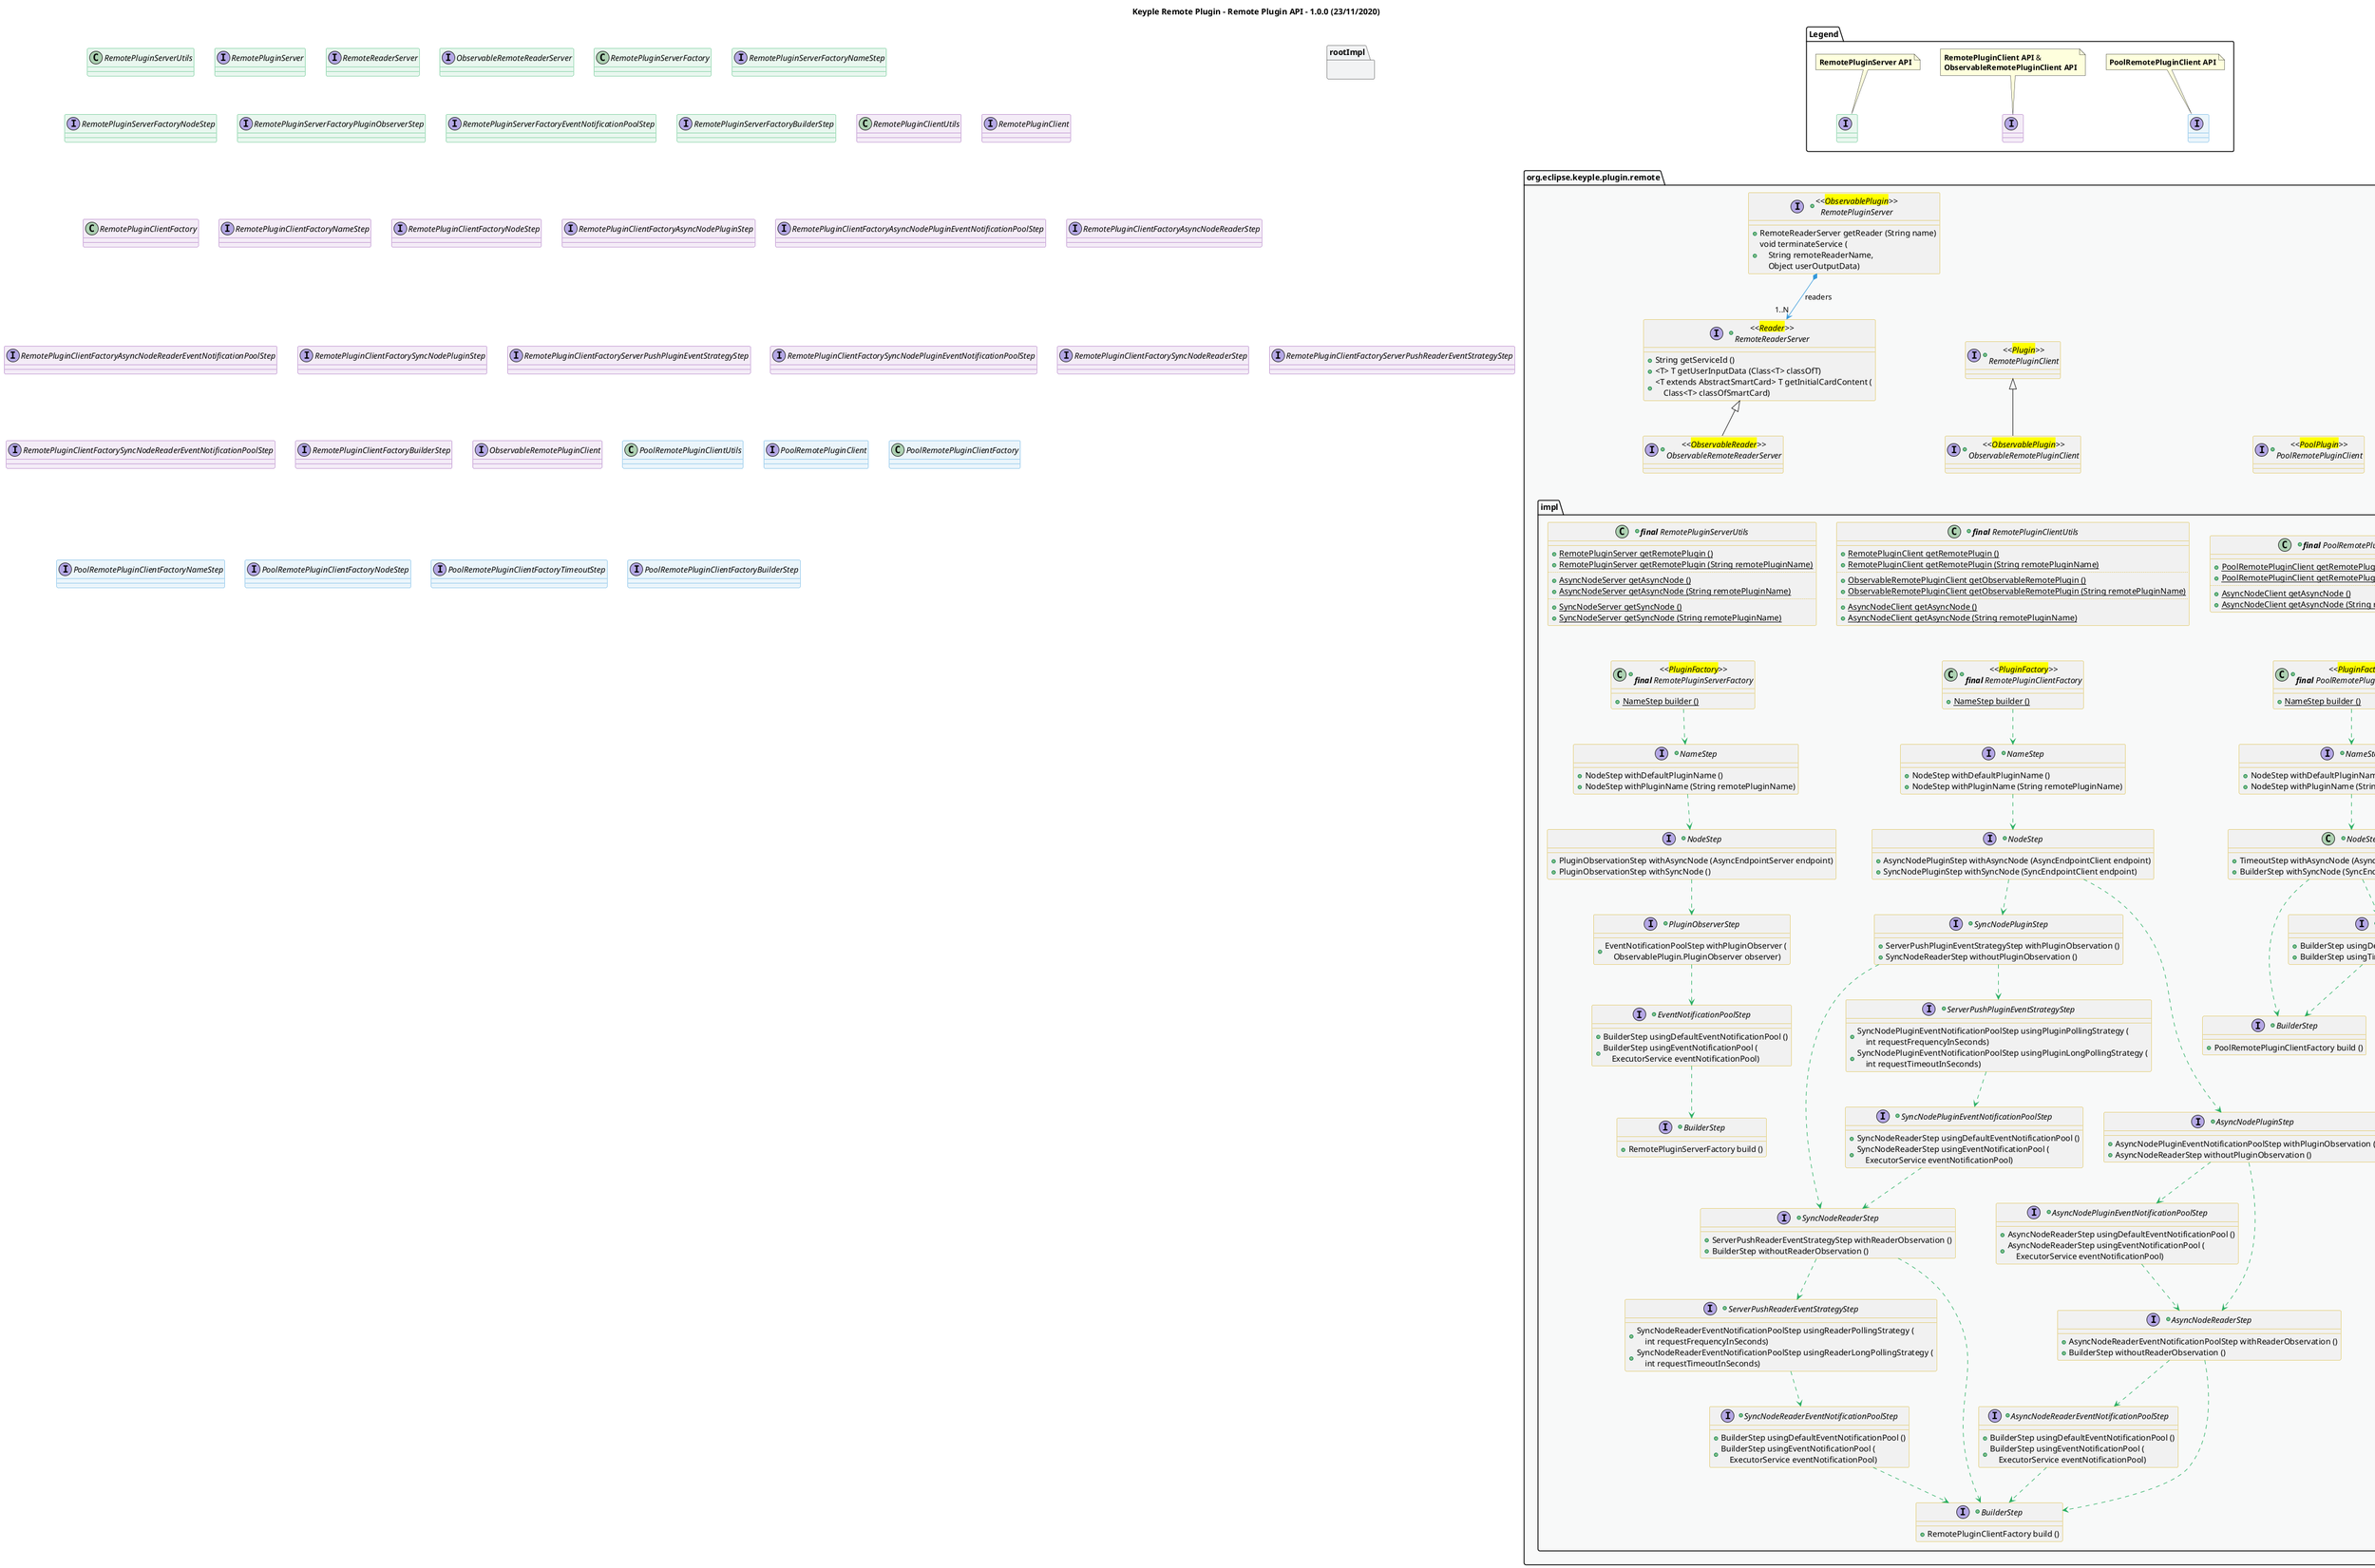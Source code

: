 @startuml
title
    Keyple Remote Plugin - Remote Plugin API - 1.0.0 (23/11/2020)
end title

' == THEME ==

'Couleurs issues de : https://htmlcolorcodes.com/fr/tableau-de-couleur/tableau-de-couleur-design-plat/
!define C_GREY1 F8F9F9
!define C_GREY2 F2F3F4
!define C_GREY3 E5E7E9
!define C_GREY4 D7DBDD
!define C_GREY5 CACFD2
!define C_GREY6 BDC3C7
!define C_LINK 3498DB
!define C_USE 27AE60

skinparam Shadowing false
skinparam ClassFontStyle italic
skinparam ClassBorderColor #D4AC0D
skinparam stereotypeABorderColor #A9DCDF
skinparam stereotypeIBorderColor #B4A7E5
skinparam stereotypeCBorderColor #ADD1B2
skinparam stereotypeEBorderColor #EB93DF
' Red
skinparam ClassBackgroundColor<<red>> #FDEDEC
skinparam ClassBorderColor<<red>> #E74C3C
hide <<red>> stereotype
' Purple
skinparam ClassBackgroundColor<<purple>> #F4ECF7
skinparam ClassBorderColor<<purple>> #8E44AD
hide <<purple>> stereotype
' blue
skinparam ClassBackgroundColor<<blue>> #EBF5FB
skinparam ClassBorderColor<<blue>> #3498DB
hide <<blue>> stereotype
' Green
skinparam ClassBackgroundColor<<green>> #E9F7EF
skinparam ClassBorderColor<<green>> #27AE60
hide <<green>> stereotype
' Grey
skinparam ClassBackgroundColor<<grey>> #EAECEE
skinparam ClassBorderColor<<grey>> #2C3E50
hide <<grey>> stereotype

' == CONTENT ==

package Legend {
    interface " " as serverApi <<green>>
    note top of serverApi : **RemotePluginServer API**
    interface " " as clientApi <<purple>>
    note top of clientApi : **RemotePluginClient API** &\n**ObservableRemotePluginClient API**
    interface " " as poolClientApi <<blue>>
    note top of poolClientApi : **PoolRemotePluginClient API**
}

package "org.eclipse.keyple.plugin.remote" as root {

    ' Remote Handlers
    +interface "<<<back:yellow>ObservablePlugin</back>>>\nRemotePluginServer" as RemotePluginServer {
        +RemoteReaderServer getReader (String name)
        +void terminateService (\n    String remoteReaderName,\n    Object userOutputData)
    }
    ' Remote Readers
    +interface "<<<back:yellow>Reader</back>>>\nRemoteReaderServer" as RemoteReaderServer {
        +String getServiceId ()
        +<T> T getUserInputData (Class<T> classOfT)
        +<T extends AbstractSmartCard> T getInitialCardContent (\n    Class<T> classOfSmartCard)
    }
    +interface "<<<back:yellow>ObservableReader</back>>>\nObservableRemoteReaderServer" as ObservableRemoteReaderServer extends RemoteReaderServer {
    }
    +interface "<<<back:yellow>Plugin</back>>>\nRemotePluginClient" as RemotePluginClient {
    }
    +interface "<<<back:yellow>ObservablePlugin</back>>>\nObservableRemotePluginClient" as ObservableRemotePluginClient extends RemotePluginClient {
    }
    +interface "<<<back:yellow>PoolPlugin</back>>>\nPoolRemotePluginClient" as PoolRemotePluginClient {
    }
    package impl as rootImpl {
        ' Utilities
        +class "**final** RemotePluginServerUtils" as RemotePluginServerUtils {
            __
            + {static} RemotePluginServer getRemotePlugin ()
            + {static} RemotePluginServer getRemotePlugin (String remotePluginName)
            ..
            + {static} AsyncNodeServer getAsyncNode ()
            + {static} AsyncNodeServer getAsyncNode (String remotePluginName)
            ..
            + {static} SyncNodeServer getSyncNode ()
            + {static} SyncNodeServer getSyncNode (String remotePluginName)
        }
        +class "**final** RemotePluginClientUtils" as RemotePluginClientUtils {
            __
            + {static} RemotePluginClient getRemotePlugin ()
            + {static} RemotePluginClient getRemotePlugin (String remotePluginName)
            ..
            + {static} ObservableRemotePluginClient getObservableRemotePlugin ()
            + {static} ObservableRemotePluginClient getObservableRemotePlugin (String remotePluginName)
            ..
            + {static} AsyncNodeClient getAsyncNode ()
            + {static} AsyncNodeClient getAsyncNode (String remotePluginName)
        }
        +class "**final** PoolRemotePluginClientUtils" as PoolRemotePluginClientUtils {
            __
            + {static} PoolRemotePluginClient getRemotePlugin ()
            + {static} PoolRemotePluginClient getRemotePlugin (String remotePluginName)
            ..
            + {static} AsyncNodeClient getAsyncNode ()
            + {static} AsyncNodeClient getAsyncNode (String remotePluginName)
        }
        ' Factories
        +class "<<<back:yellow>PluginFactory</back>>>\n**final** RemotePluginServerFactory" as RemotePluginServerFactory {
            + {static} NameStep builder ()
        }
        +interface "NameStep" as RemotePluginServerFactoryNameStep {
            + NodeStep withDefaultPluginName ()
            + NodeStep withPluginName (String remotePluginName)
        }
        +interface "NodeStep" as RemotePluginServerFactoryNodeStep {
            + PluginObservationStep withAsyncNode (AsyncEndpointServer endpoint)
            + PluginObservationStep withSyncNode ()
        }
        +interface "PluginObserverStep" as RemotePluginServerFactoryPluginObserverStep {
            + EventNotificationPoolStep withPluginObserver (\n    ObservablePlugin.PluginObserver observer)
        }
        +interface "EventNotificationPoolStep" as RemotePluginServerFactoryEventNotificationPoolStep {
            + BuilderStep usingDefaultEventNotificationPool ()
            + BuilderStep usingEventNotificationPool (\n    ExecutorService eventNotificationPool)
        }
        +interface "BuilderStep" as RemotePluginServerFactoryBuilderStep {
            + RemotePluginServerFactory build ()
        }

        +class "<<<back:yellow>PluginFactory</back>>>\n**final** RemotePluginClientFactory" as RemotePluginClientFactory {
            + {static} NameStep builder ()
        }
        +interface "NameStep" as RemotePluginClientFactoryNameStep {
            + NodeStep withDefaultPluginName ()
            + NodeStep withPluginName (String remotePluginName)
        }
        +interface "NodeStep" as RemotePluginClientFactoryNodeStep {
            + AsyncNodePluginStep withAsyncNode (AsyncEndpointClient endpoint)
            + SyncNodePluginStep withSyncNode (SyncEndpointClient endpoint)
        }
        +interface "AsyncNodePluginStep" as RemotePluginClientFactoryAsyncNodePluginStep {
            + AsyncNodePluginEventNotificationPoolStep withPluginObservation ()
            + AsyncNodeReaderStep withoutPluginObservation ()
        }
        +interface "AsyncNodePluginEventNotificationPoolStep" as RemotePluginClientFactoryAsyncNodePluginEventNotificationPoolStep {
            + AsyncNodeReaderStep usingDefaultEventNotificationPool ()
            + AsyncNodeReaderStep usingEventNotificationPool (\n    ExecutorService eventNotificationPool)
        }
        +interface "AsyncNodeReaderStep" as RemotePluginClientFactoryAsyncNodeReaderStep {
            + AsyncNodeReaderEventNotificationPoolStep withReaderObservation ()
            + BuilderStep withoutReaderObservation ()
        }
        +interface "AsyncNodeReaderEventNotificationPoolStep" as RemotePluginClientFactoryAsyncNodeReaderEventNotificationPoolStep {
            + BuilderStep usingDefaultEventNotificationPool ()
            + BuilderStep usingEventNotificationPool (\n    ExecutorService eventNotificationPool)
        }
        +interface "SyncNodePluginStep" as RemotePluginClientFactorySyncNodePluginStep {
            + ServerPushPluginEventStrategyStep withPluginObservation ()
            + SyncNodeReaderStep withoutPluginObservation ()
        }
        +interface "ServerPushPluginEventStrategyStep" as RemotePluginClientFactoryServerPushPluginEventStrategyStep {
            + SyncNodePluginEventNotificationPoolStep usingPluginPollingStrategy (\n    int requestFrequencyInSeconds)
            + SyncNodePluginEventNotificationPoolStep usingPluginLongPollingStrategy (\n    int requestTimeoutInSeconds)
        }
        +interface "SyncNodePluginEventNotificationPoolStep" as RemotePluginClientFactorySyncNodePluginEventNotificationPoolStep {
            + SyncNodeReaderStep usingDefaultEventNotificationPool ()
            + SyncNodeReaderStep usingEventNotificationPool (\n    ExecutorService eventNotificationPool)
        }
        +interface "SyncNodeReaderStep" as RemotePluginClientFactorySyncNodeReaderStep {
            + ServerPushReaderEventStrategyStep withReaderObservation ()
            + BuilderStep withoutReaderObservation ()
        }
        +interface "ServerPushReaderEventStrategyStep" as RemotePluginClientFactoryServerPushReaderEventStrategyStep {
            + SyncNodeReaderEventNotificationPoolStep usingReaderPollingStrategy (\n    int requestFrequencyInSeconds)
            + SyncNodeReaderEventNotificationPoolStep usingReaderLongPollingStrategy (\n    int requestTimeoutInSeconds)
        }
        +interface "SyncNodeReaderEventNotificationPoolStep" as RemotePluginClientFactorySyncNodeReaderEventNotificationPoolStep {
            + BuilderStep usingDefaultEventNotificationPool ()
            + BuilderStep usingEventNotificationPool (\n    ExecutorService eventNotificationPool)
        }
        +interface "BuilderStep" as RemotePluginClientFactoryBuilderStep {
            + RemotePluginClientFactory build ()
        }

        +class "<<<back:yellow>PluginFactory</back>>>\n**final** PoolRemotePluginClientFactory" as PoolRemotePluginClientFactory {
            + {static} NameStep builder ()
        }
        +interface "NameStep" as PoolRemotePluginClientFactoryNameStep {
            + NodeStep withDefaultPluginName ()
            + NodeStep withPluginName (String remotePluginName)
        }
        +class "NodeStep" as PoolRemotePluginClientFactoryNodeStep {
            + TimeoutStep withAsyncNode (AsyncEndpointClient endpoint)
            + BuilderStep withSyncNode (SyncEndpointClient endpoint)
        }
        +interface "TimeoutStep" as PoolRemotePluginClientFactoryTimeoutStep {
            + BuilderStep usingDefaultTimeout ()
            + BuilderStep usingTimeout (int timeoutInSeconds)
        }
        +interface "BuilderStep" as PoolRemotePluginClientFactoryBuilderStep {
            + PoolRemotePluginClientFactory build ()
        }
    }
}

' Associations
RemotePluginServerFactory ..> RemotePluginServerFactoryNameStep #C_USE
RemotePluginServerFactoryNameStep ..> RemotePluginServerFactoryNodeStep #C_USE
RemotePluginServerFactoryNodeStep ..> RemotePluginServerFactoryPluginObserverStep #C_USE
RemotePluginServerFactoryPluginObserverStep ..> RemotePluginServerFactoryEventNotificationPoolStep #C_USE
RemotePluginServerFactoryEventNotificationPoolStep ..> RemotePluginServerFactoryBuilderStep #C_USE

RemotePluginClientFactory ..> RemotePluginClientFactoryNameStep #C_USE
RemotePluginClientFactoryNameStep ..> RemotePluginClientFactoryNodeStep #C_USE
RemotePluginClientFactoryNodeStep ..> RemotePluginClientFactoryAsyncNodePluginStep #C_USE
RemotePluginClientFactoryAsyncNodePluginStep ..> RemotePluginClientFactoryAsyncNodePluginEventNotificationPoolStep #C_USE
RemotePluginClientFactoryAsyncNodePluginEventNotificationPoolStep ..> RemotePluginClientFactoryAsyncNodeReaderStep #C_USE
RemotePluginClientFactoryAsyncNodePluginStep ..> RemotePluginClientFactoryAsyncNodeReaderStep #C_USE
RemotePluginClientFactoryNodeStep ..> RemotePluginClientFactorySyncNodePluginStep #C_USE
RemotePluginClientFactorySyncNodePluginStep ..> RemotePluginClientFactoryServerPushPluginEventStrategyStep #C_USE
RemotePluginClientFactoryServerPushPluginEventStrategyStep ..> RemotePluginClientFactorySyncNodePluginEventNotificationPoolStep #C_USE
RemotePluginClientFactorySyncNodePluginStep ..> RemotePluginClientFactorySyncNodeReaderStep #C_USE
RemotePluginClientFactoryAsyncNodeReaderStep ..> RemotePluginClientFactoryAsyncNodeReaderEventNotificationPoolStep #C_USE
RemotePluginClientFactoryAsyncNodeReaderEventNotificationPoolStep ..> RemotePluginClientFactoryBuilderStep #C_USE
RemotePluginClientFactoryAsyncNodeReaderStep ..> RemotePluginClientFactoryBuilderStep #C_USE
RemotePluginClientFactorySyncNodePluginEventNotificationPoolStep ..> RemotePluginClientFactorySyncNodeReaderStep #C_USE
RemotePluginClientFactorySyncNodeReaderStep ..> RemotePluginClientFactoryBuilderStep #C_USE
RemotePluginClientFactorySyncNodeReaderStep ..> RemotePluginClientFactoryServerPushReaderEventStrategyStep #C_USE
RemotePluginClientFactoryServerPushReaderEventStrategyStep ..> RemotePluginClientFactorySyncNodeReaderEventNotificationPoolStep #C_USE
RemotePluginClientFactorySyncNodeReaderEventNotificationPoolStep ..> RemotePluginClientFactoryBuilderStep #C_USE

PoolRemotePluginClientFactory ..> PoolRemotePluginClientFactoryNameStep #C_USE
PoolRemotePluginClientFactoryNameStep ..> PoolRemotePluginClientFactoryNodeStep #C_USE
PoolRemotePluginClientFactoryNodeStep ..> PoolRemotePluginClientFactoryTimeoutStep #C_USE
PoolRemotePluginClientFactoryNodeStep ..> PoolRemotePluginClientFactoryBuilderStep #C_USE
PoolRemotePluginClientFactoryTimeoutStep ..> PoolRemotePluginClientFactoryBuilderStep #C_USE

RemotePluginServer *--> "1..N" RemoteReaderServer #C_LINK : readers

' == LAYOUT ==

serverApi -[hidden]- RemotePluginServer
clientApi -[hidden]- RemotePluginClient
poolClientApi -[hidden]- PoolRemotePluginClient

ObservableRemoteReaderServer -[hidden]- RemotePluginServerUtils
ObservableRemotePluginClient -[hidden]- RemotePluginClientUtils
PoolRemotePluginClient -[hidden]- PoolRemotePluginClientUtils

RemotePluginServerUtils -[hidden]- RemotePluginServerFactory
RemotePluginClientUtils -[hidden]- RemotePluginClientFactory
PoolRemotePluginClientUtils -[hidden]- PoolRemotePluginClientFactory

' == STYLE ==

package root #C_GREY1 {}
package rootImpl #C_GREY2 {}

class RemotePluginServerUtils <<green>>
interface RemotePluginServer <<green>>
interface RemoteReaderServer <<green>>
interface ObservableRemoteReaderServer <<green>>
class RemotePluginServerFactory <<green>>
interface RemotePluginServerFactoryNameStep <<green>>
interface RemotePluginServerFactoryNodeStep <<green>>
interface RemotePluginServerFactoryPluginObserverStep <<green>>
interface RemotePluginServerFactoryEventNotificationPoolStep <<green>>
interface RemotePluginServerFactoryBuilderStep <<green>>

class RemotePluginClientUtils <<purple>>
interface RemotePluginClient <<purple>>
class RemotePluginClientFactory <<purple>>
interface RemotePluginClientFactoryNameStep <<purple>>
interface RemotePluginClientFactoryNodeStep <<purple>>
interface RemotePluginClientFactoryAsyncNodePluginStep <<purple>>
interface RemotePluginClientFactoryAsyncNodePluginEventNotificationPoolStep <<purple>>
interface RemotePluginClientFactoryAsyncNodeReaderStep <<purple>>
interface RemotePluginClientFactoryAsyncNodeReaderEventNotificationPoolStep <<purple>>
interface RemotePluginClientFactorySyncNodePluginStep <<purple>>
interface RemotePluginClientFactoryServerPushPluginEventStrategyStep <<purple>>
interface RemotePluginClientFactorySyncNodePluginEventNotificationPoolStep <<purple>>
interface RemotePluginClientFactorySyncNodeReaderStep <<purple>>
interface RemotePluginClientFactoryServerPushReaderEventStrategyStep <<purple>>
interface RemotePluginClientFactorySyncNodeReaderEventNotificationPoolStep <<purple>>
interface RemotePluginClientFactoryBuilderStep <<purple>>

interface ObservableRemotePluginClient <<purple>>

class PoolRemotePluginClientUtils <<blue>>
interface PoolRemotePluginClient <<blue>>
class PoolRemotePluginClientFactory <<blue>>
interface PoolRemotePluginClientFactoryNameStep <<blue>>
interface PoolRemotePluginClientFactoryNodeStep <<blue>>
interface PoolRemotePluginClientFactoryTimeoutStep <<blue>>
interface PoolRemotePluginClientFactoryBuilderStep <<blue>>

@enduml